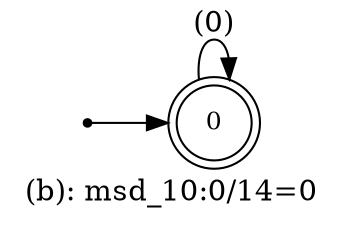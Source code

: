 digraph G {
label = "(b): msd_10:0/14=0";
rankdir = LR;
node [shape = doublecircle, label="0", fontsize=12]0;
node [shape = point ]; qi
qi ->0;
0 -> 0[ label = "(0)"];
}
